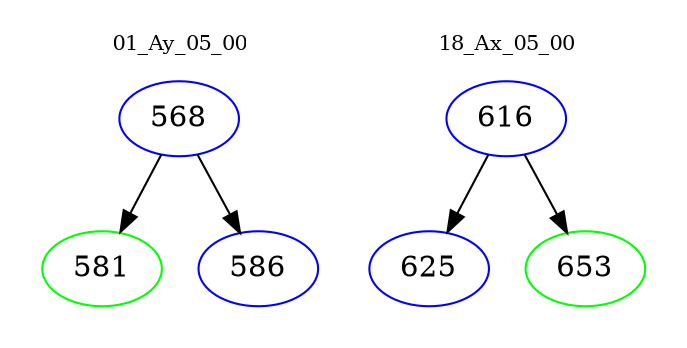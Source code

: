digraph{
subgraph cluster_0 {
color = white
label = "01_Ay_05_00";
fontsize=10;
T0_568 [label="568", color="blue"]
T0_568 -> T0_581 [color="black"]
T0_581 [label="581", color="green"]
T0_568 -> T0_586 [color="black"]
T0_586 [label="586", color="blue"]
}
subgraph cluster_1 {
color = white
label = "18_Ax_05_00";
fontsize=10;
T1_616 [label="616", color="blue"]
T1_616 -> T1_625 [color="black"]
T1_625 [label="625", color="blue"]
T1_616 -> T1_653 [color="black"]
T1_653 [label="653", color="green"]
}
}
